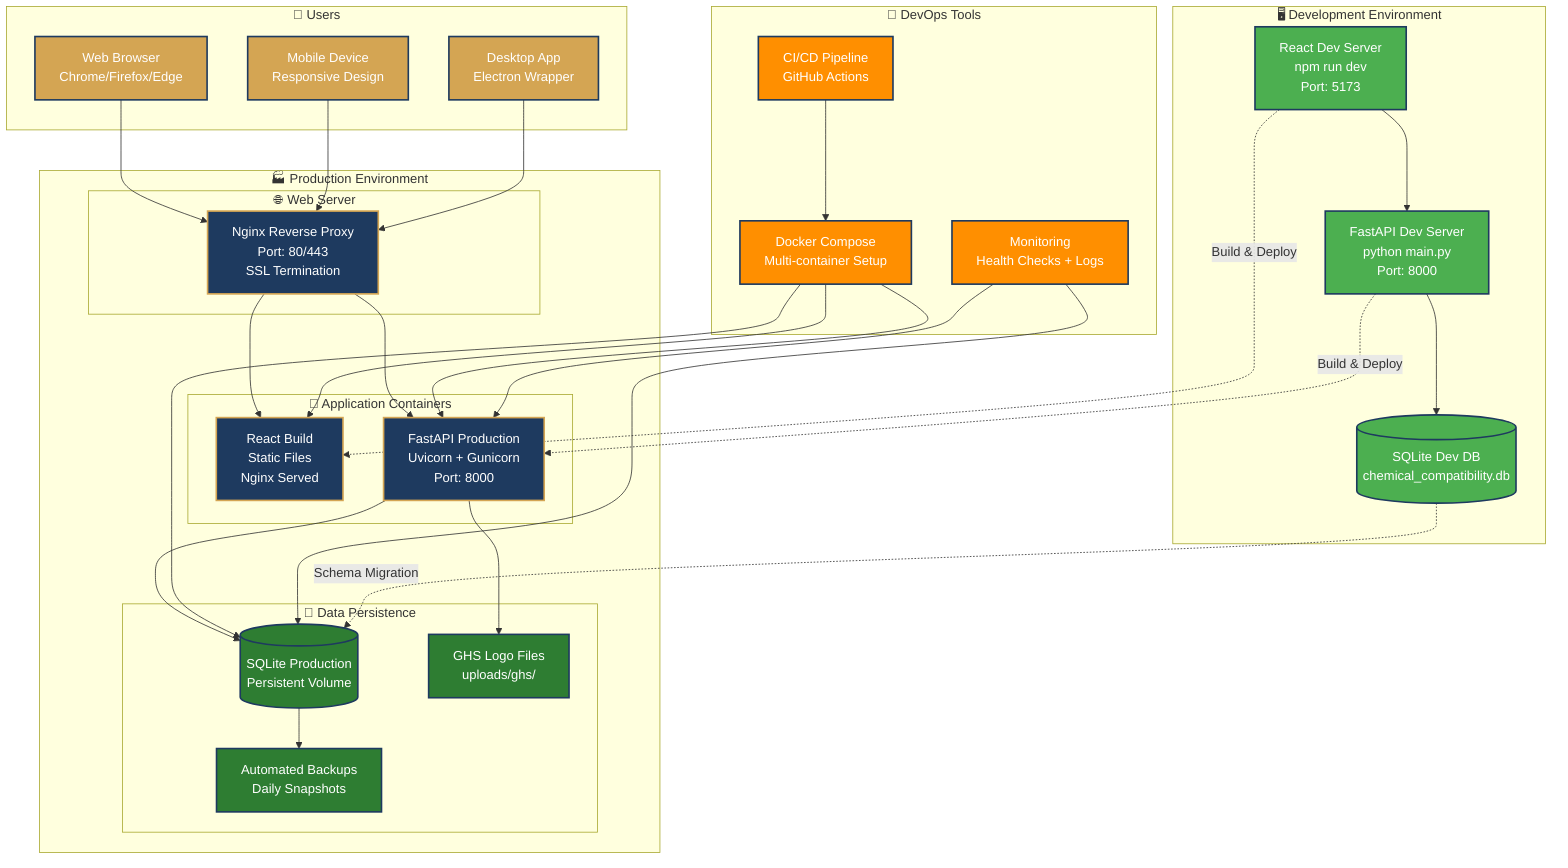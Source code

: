 graph TB
    subgraph "🖥️ Development Environment"
        DEV_FE[React Dev Server<br/>npm run dev<br/>Port: 5173]
        DEV_BE[FastAPI Dev Server<br/>python main.py<br/>Port: 8000]
        DEV_DB[(SQLite Dev DB<br/>chemical_compatibility.db)]
    end
    
    subgraph "🏭 Production Environment"
        subgraph "🌐 Web Server"
            NGINX[Nginx Reverse Proxy<br/>Port: 80/443<br/>SSL Termination]
        end
        
        subgraph "🐳 Application Containers"
            PROD_FE[React Build<br/>Static Files<br/>Nginx Served]
            PROD_BE[FastAPI Production<br/>Uvicorn + Gunicorn<br/>Port: 8000]
        end
        
        subgraph "💾 Data Persistence"
            PROD_DB[(SQLite Production<br/>Persistent Volume)]
            FILES[GHS Logo Files<br/>uploads/ghs/]
            BACKUPS[Automated Backups<br/>Daily Snapshots]
        end
    end
    
    subgraph "👥 Users"
        BROWSER[Web Browser<br/>Chrome/Firefox/Edge]
        MOBILE[Mobile Device<br/>Responsive Design]
        DESKTOP[Desktop App<br/>Electron Wrapper]
    end
    
    subgraph "🔧 DevOps Tools"
        DOCKER[Docker Compose<br/>Multi-container Setup]
        MONITOR[Monitoring<br/>Health Checks + Logs]
        CI_CD[CI/CD Pipeline<br/>GitHub Actions]
    end
    
    %% Development Connections
    DEV_FE --> DEV_BE
    DEV_BE --> DEV_DB
    
    %% Production Connections
    BROWSER --> NGINX
    MOBILE --> NGINX
    DESKTOP --> NGINX
    
    NGINX --> PROD_FE
    NGINX --> PROD_BE
    PROD_BE --> PROD_DB
    PROD_BE --> FILES
    
    PROD_DB --> BACKUPS
    
    %% DevOps Connections
    DOCKER --> PROD_FE
    DOCKER --> PROD_BE
    DOCKER --> PROD_DB
    
    MONITOR --> PROD_BE
    MONITOR --> PROD_DB
    
    CI_CD --> DOCKER
    
    %% Deployment Flow
    DEV_FE -.->|Build & Deploy| PROD_FE
    DEV_BE -.->|Build & Deploy| PROD_BE
    DEV_DB -.->|Schema Migration| PROD_DB
    
    %% Styling
    classDef dev fill:#4CAF50,stroke:#1E3A5F,stroke-width:2px,color:#fff
    classDef prod fill:#1E3A5F,stroke:#D4A553,stroke-width:2px,color:#fff
    classDef user fill:#D4A553,stroke:#1E3A5F,stroke-width:2px,color:#fff
    classDef tools fill:#FF8F00,stroke:#1E3A5F,stroke-width:2px,color:#fff
    classDef data fill:#2E7D32,stroke:#1E3A5F,stroke-width:2px,color:#fff
    
    class DEV_FE,DEV_BE,DEV_DB dev
    class NGINX,PROD_FE,PROD_BE prod
    class BROWSER,MOBILE,DESKTOP user
    class DOCKER,MONITOR,CI_CD tools
    class PROD_DB,FILES,BACKUPS data